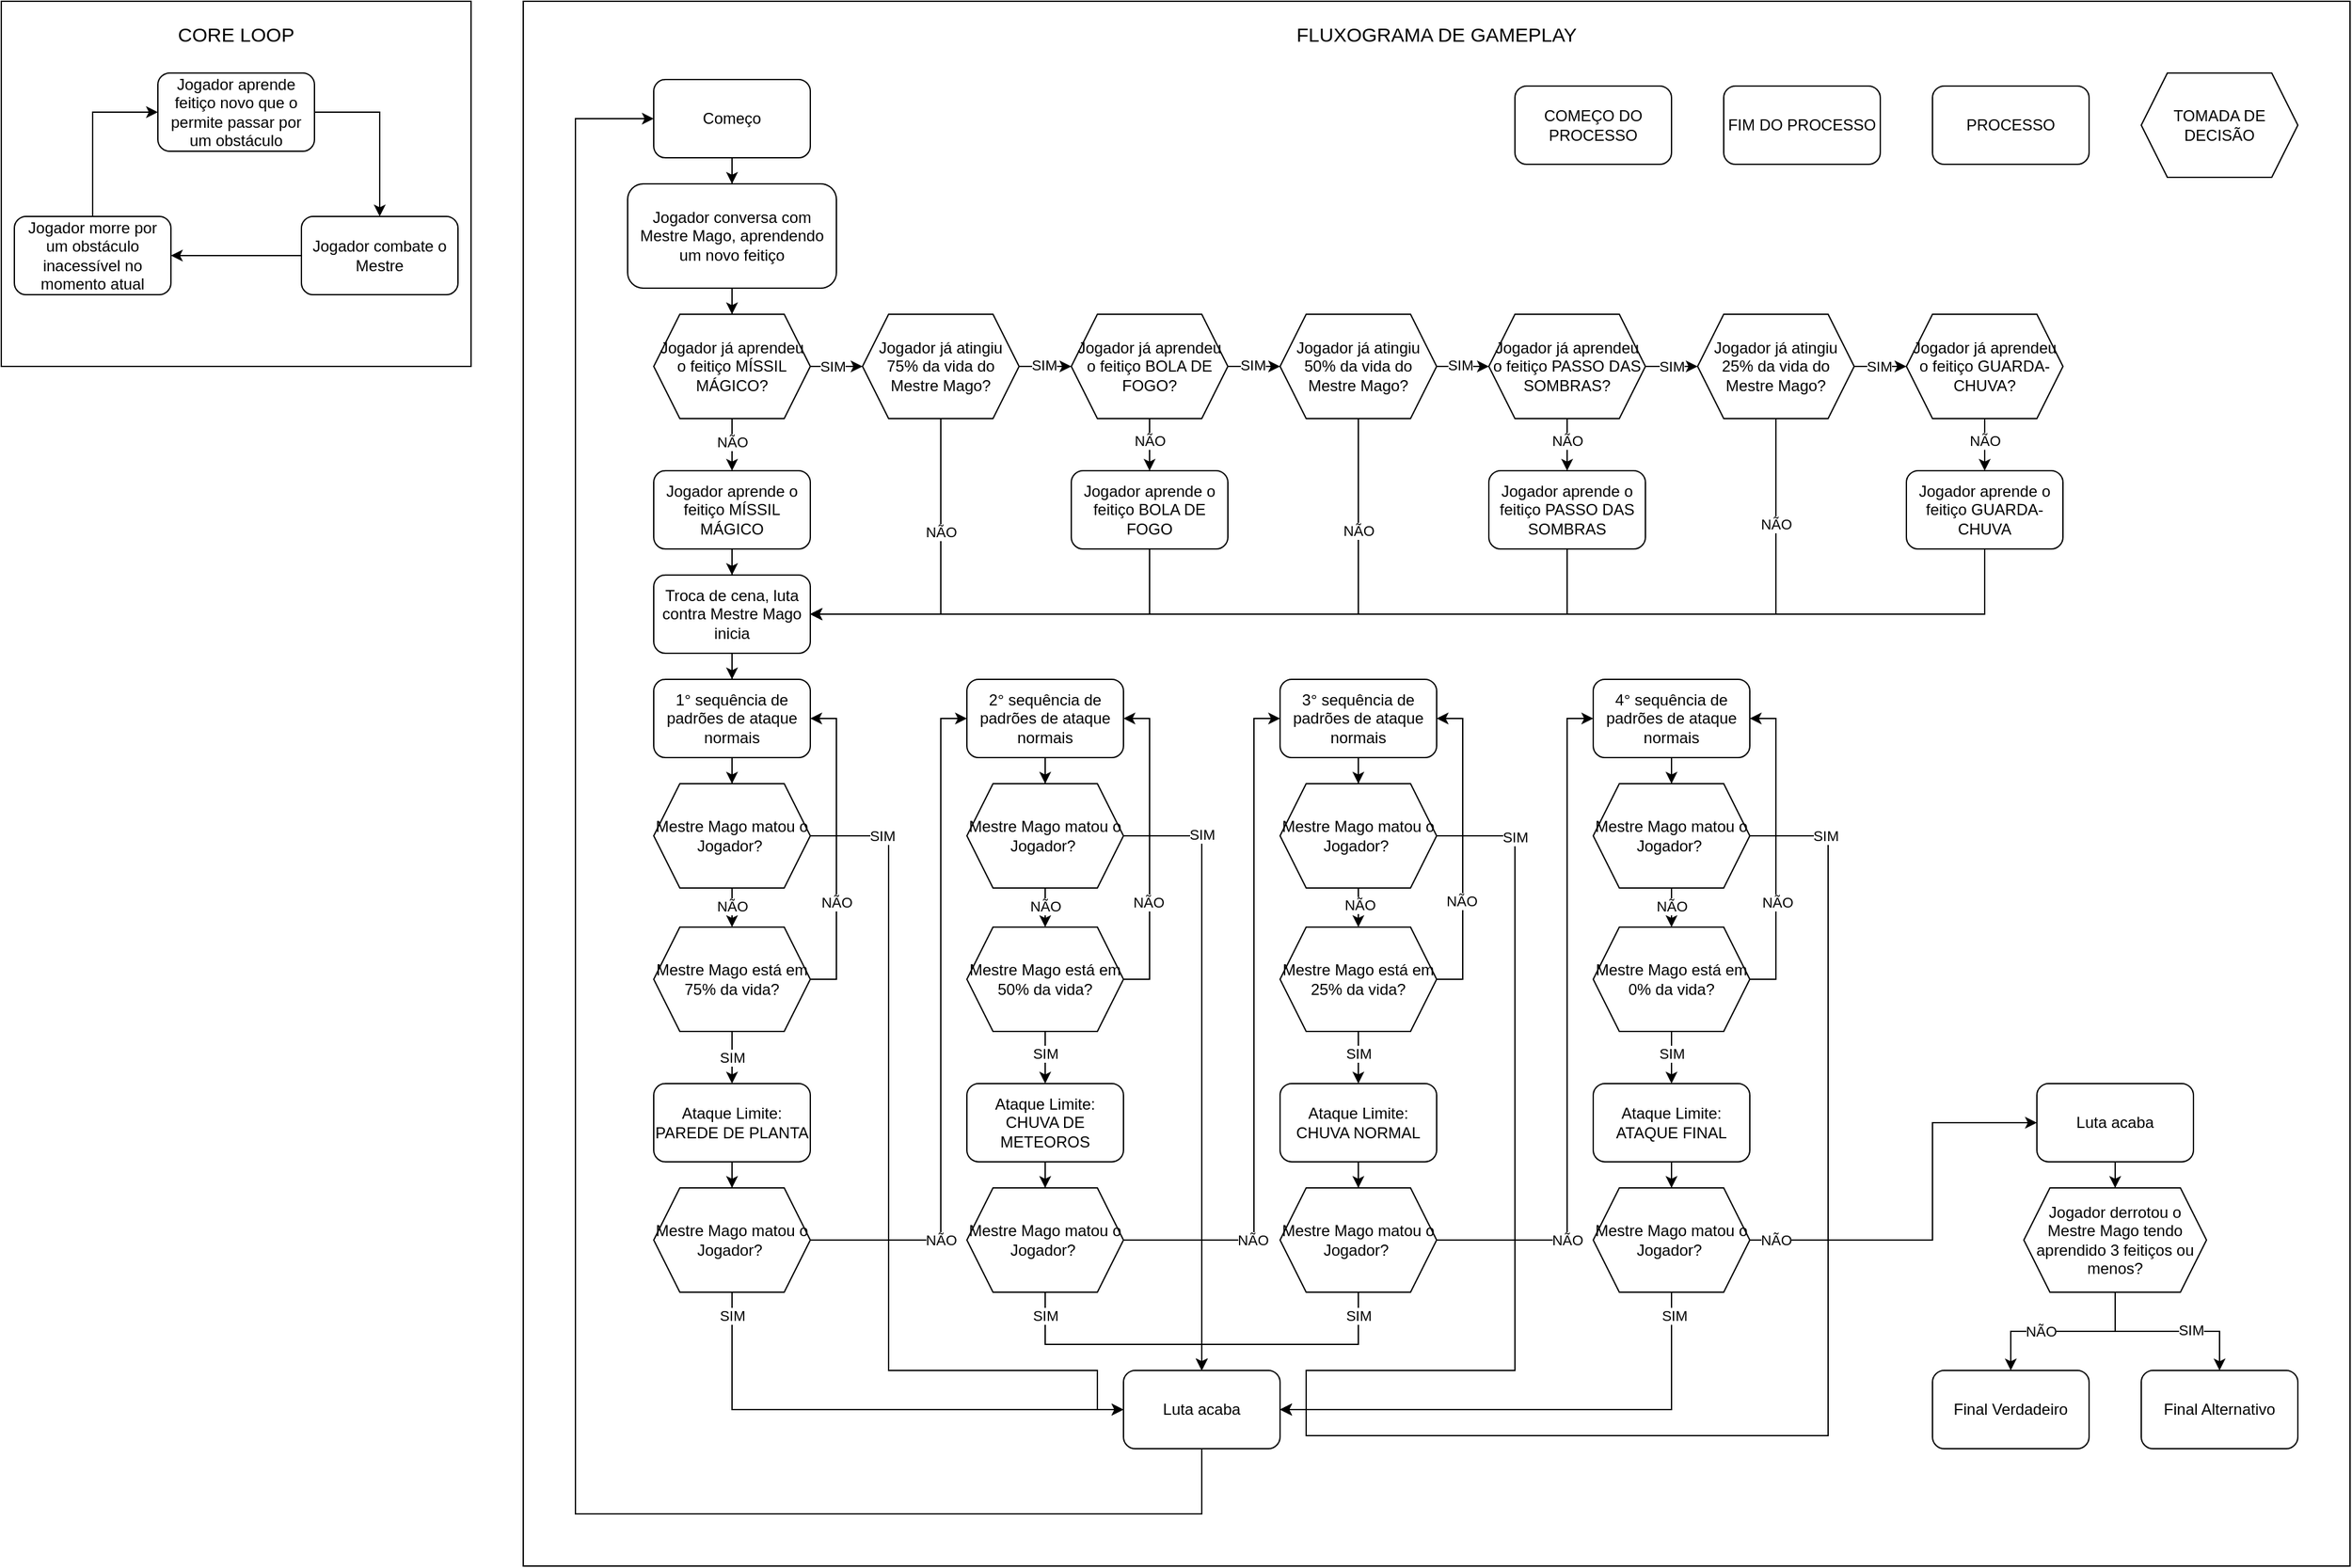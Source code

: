 <mxfile version="28.0.7">
  <diagram name="Página-1" id="3i8s2AD5zy0yII2b-ubV">
    <mxGraphModel dx="1617" dy="394" grid="1" gridSize="10" guides="1" tooltips="1" connect="1" arrows="1" fold="1" page="1" pageScale="1" pageWidth="1000" pageHeight="2000" math="0" shadow="0">
      <root>
        <mxCell id="0" />
        <mxCell id="1" parent="0" />
        <mxCell id="Qa6UDb0__CtFwgnaw2m8-168" value="" style="rounded=0;whiteSpace=wrap;html=1;" vertex="1" parent="1">
          <mxGeometry x="200" y="40" width="1400" height="1200" as="geometry" />
        </mxCell>
        <mxCell id="Qa6UDb0__CtFwgnaw2m8-167" value="FLUXOGRAMA DE GAMEPLAY" style="text;html=1;align=center;verticalAlign=middle;whiteSpace=wrap;rounded=0;fontSize=15;" vertex="1" parent="1">
          <mxGeometry x="200" y="50" width="1400" height="30" as="geometry" />
        </mxCell>
        <mxCell id="Qa6UDb0__CtFwgnaw2m8-43" value="" style="rounded=0;whiteSpace=wrap;html=1;" vertex="1" parent="1">
          <mxGeometry x="-200" y="40" width="360" height="280" as="geometry" />
        </mxCell>
        <mxCell id="vBZ28ntpl9EyvHKrwXHW-7" style="edgeStyle=orthogonalEdgeStyle;rounded=0;orthogonalLoop=1;jettySize=auto;html=1;entryX=0.5;entryY=0;entryDx=0;entryDy=0;" parent="1" source="vBZ28ntpl9EyvHKrwXHW-1" target="vBZ28ntpl9EyvHKrwXHW-2" edge="1">
          <mxGeometry relative="1" as="geometry">
            <Array as="points">
              <mxPoint x="90" y="125" />
            </Array>
          </mxGeometry>
        </mxCell>
        <mxCell id="vBZ28ntpl9EyvHKrwXHW-1" value="Jogador aprende feitiço novo que o permite passar por um obstáculo" style="rounded=1;whiteSpace=wrap;html=1;fillColor=light-dark(#FFFFFF,#0E1149);" parent="1" vertex="1">
          <mxGeometry x="-80" y="95" width="120" height="60" as="geometry" />
        </mxCell>
        <mxCell id="vBZ28ntpl9EyvHKrwXHW-4" style="edgeStyle=orthogonalEdgeStyle;rounded=0;orthogonalLoop=1;jettySize=auto;html=1;entryX=1;entryY=0.5;entryDx=0;entryDy=0;" parent="1" source="vBZ28ntpl9EyvHKrwXHW-2" target="vBZ28ntpl9EyvHKrwXHW-3" edge="1">
          <mxGeometry relative="1" as="geometry" />
        </mxCell>
        <mxCell id="vBZ28ntpl9EyvHKrwXHW-2" value="Jogador combate o Mestre" style="rounded=1;whiteSpace=wrap;html=1;fillColor=light-dark(#FFFFFF,#0E1149);" parent="1" vertex="1">
          <mxGeometry x="30" y="205" width="120" height="60" as="geometry" />
        </mxCell>
        <mxCell id="vBZ28ntpl9EyvHKrwXHW-5" style="edgeStyle=orthogonalEdgeStyle;rounded=0;orthogonalLoop=1;jettySize=auto;html=1;entryX=0;entryY=0.5;entryDx=0;entryDy=0;" parent="1" source="vBZ28ntpl9EyvHKrwXHW-3" target="vBZ28ntpl9EyvHKrwXHW-1" edge="1">
          <mxGeometry relative="1" as="geometry" />
        </mxCell>
        <mxCell id="vBZ28ntpl9EyvHKrwXHW-3" value="Jogador morre por um obstáculo inacessível no momento atual" style="rounded=1;whiteSpace=wrap;html=1;fillColor=light-dark(#FFFFFF,#0E1149);" parent="1" vertex="1">
          <mxGeometry x="-190" y="205" width="120" height="60" as="geometry" />
        </mxCell>
        <mxCell id="Qa6UDb0__CtFwgnaw2m8-10" style="edgeStyle=orthogonalEdgeStyle;rounded=0;orthogonalLoop=1;jettySize=auto;html=1;" edge="1" parent="1" source="Qa6UDb0__CtFwgnaw2m8-1" target="Qa6UDb0__CtFwgnaw2m8-3">
          <mxGeometry relative="1" as="geometry" />
        </mxCell>
        <mxCell id="Qa6UDb0__CtFwgnaw2m8-1" value="Começo" style="rounded=1;whiteSpace=wrap;html=1;fillColor=light-dark(#FFFFFF,#104E0E);" vertex="1" parent="1">
          <mxGeometry x="300" y="100" width="120" height="60" as="geometry" />
        </mxCell>
        <mxCell id="Qa6UDb0__CtFwgnaw2m8-76" style="edgeStyle=orthogonalEdgeStyle;rounded=0;orthogonalLoop=1;jettySize=auto;html=1;" edge="1" parent="1" source="Qa6UDb0__CtFwgnaw2m8-3" target="Qa6UDb0__CtFwgnaw2m8-45">
          <mxGeometry relative="1" as="geometry" />
        </mxCell>
        <mxCell id="Qa6UDb0__CtFwgnaw2m8-3" value="&lt;div&gt;Jogador conversa com Mestre Mago, aprendendo um novo feitiço&lt;/div&gt;" style="rounded=1;whiteSpace=wrap;html=1;fillColor=light-dark(#FFFFFF,#0E1149);" vertex="1" parent="1">
          <mxGeometry x="280" y="180" width="160" height="80" as="geometry" />
        </mxCell>
        <mxCell id="Qa6UDb0__CtFwgnaw2m8-12" style="edgeStyle=orthogonalEdgeStyle;rounded=0;orthogonalLoop=1;jettySize=auto;html=1;" edge="1" parent="1" source="Qa6UDb0__CtFwgnaw2m8-6" target="Qa6UDb0__CtFwgnaw2m8-7">
          <mxGeometry relative="1" as="geometry" />
        </mxCell>
        <mxCell id="Qa6UDb0__CtFwgnaw2m8-6" value="Troca de cena, luta contra Mestre Mago inicia" style="rounded=1;whiteSpace=wrap;html=1;fillColor=light-dark(#FFFFFF,#0E1149);" vertex="1" parent="1">
          <mxGeometry x="300" y="480" width="120" height="60" as="geometry" />
        </mxCell>
        <mxCell id="Qa6UDb0__CtFwgnaw2m8-301" style="edgeStyle=orthogonalEdgeStyle;rounded=0;orthogonalLoop=1;jettySize=auto;html=1;" edge="1" parent="1" source="Qa6UDb0__CtFwgnaw2m8-7" target="Qa6UDb0__CtFwgnaw2m8-300">
          <mxGeometry relative="1" as="geometry" />
        </mxCell>
        <mxCell id="Qa6UDb0__CtFwgnaw2m8-7" value="1° sequência de padrões de ataque normais" style="rounded=1;whiteSpace=wrap;html=1;fillColor=light-dark(#FFFFFF,#0E1149);" vertex="1" parent="1">
          <mxGeometry x="300" y="560" width="120" height="60" as="geometry" />
        </mxCell>
        <mxCell id="Qa6UDb0__CtFwgnaw2m8-17" style="edgeStyle=orthogonalEdgeStyle;rounded=0;orthogonalLoop=1;jettySize=auto;html=1;entryX=0;entryY=0.5;entryDx=0;entryDy=0;exitX=0.5;exitY=1;exitDx=0;exitDy=0;" edge="1" parent="1" source="Qa6UDb0__CtFwgnaw2m8-15" target="Qa6UDb0__CtFwgnaw2m8-1">
          <mxGeometry relative="1" as="geometry">
            <mxPoint x="300.0" y="90" as="targetPoint" />
            <Array as="points">
              <mxPoint x="720" y="1200" />
              <mxPoint x="240" y="1200" />
              <mxPoint x="240" y="130" />
            </Array>
          </mxGeometry>
        </mxCell>
        <mxCell id="Qa6UDb0__CtFwgnaw2m8-15" value="Luta acaba" style="rounded=1;whiteSpace=wrap;html=1;fillColor=light-dark(#FFFFFF,#9A3434);" vertex="1" parent="1">
          <mxGeometry x="660" y="1090" width="120" height="60" as="geometry" />
        </mxCell>
        <mxCell id="Qa6UDb0__CtFwgnaw2m8-180" style="edgeStyle=orthogonalEdgeStyle;rounded=0;orthogonalLoop=1;jettySize=auto;html=1;entryX=0.5;entryY=0;entryDx=0;entryDy=0;" edge="1" parent="1" source="Qa6UDb0__CtFwgnaw2m8-18" target="Qa6UDb0__CtFwgnaw2m8-37">
          <mxGeometry relative="1" as="geometry" />
        </mxCell>
        <mxCell id="Qa6UDb0__CtFwgnaw2m8-18" value="Ataque Limite: PAREDE DE PLANTA" style="rounded=1;whiteSpace=wrap;html=1;fillColor=light-dark(#FFFFFF,#0E1149);" vertex="1" parent="1">
          <mxGeometry x="300" y="870" width="120" height="60" as="geometry" />
        </mxCell>
        <mxCell id="Qa6UDb0__CtFwgnaw2m8-176" style="edgeStyle=orthogonalEdgeStyle;rounded=0;orthogonalLoop=1;jettySize=auto;html=1;" edge="1" parent="1" source="Qa6UDb0__CtFwgnaw2m8-24" target="Qa6UDb0__CtFwgnaw2m8-18">
          <mxGeometry relative="1" as="geometry" />
        </mxCell>
        <mxCell id="Qa6UDb0__CtFwgnaw2m8-177" value="SIM" style="edgeLabel;html=1;align=center;verticalAlign=middle;resizable=0;points=[];" vertex="1" connectable="0" parent="Qa6UDb0__CtFwgnaw2m8-176">
          <mxGeometry x="-0.258" y="1" relative="1" as="geometry">
            <mxPoint x="-1" y="5" as="offset" />
          </mxGeometry>
        </mxCell>
        <mxCell id="Qa6UDb0__CtFwgnaw2m8-245" style="edgeStyle=orthogonalEdgeStyle;rounded=0;orthogonalLoop=1;jettySize=auto;html=1;entryX=1;entryY=0.5;entryDx=0;entryDy=0;" edge="1" parent="1" source="Qa6UDb0__CtFwgnaw2m8-24" target="Qa6UDb0__CtFwgnaw2m8-7">
          <mxGeometry relative="1" as="geometry">
            <mxPoint x="420" y="700" as="targetPoint" />
            <Array as="points">
              <mxPoint x="440" y="790" />
              <mxPoint x="440" y="590" />
            </Array>
          </mxGeometry>
        </mxCell>
        <mxCell id="Qa6UDb0__CtFwgnaw2m8-246" value="NÃO" style="edgeLabel;html=1;align=center;verticalAlign=middle;resizable=0;points=[];" vertex="1" connectable="0" parent="Qa6UDb0__CtFwgnaw2m8-245">
          <mxGeometry x="-0.031" y="1" relative="1" as="geometry">
            <mxPoint x="1" y="37" as="offset" />
          </mxGeometry>
        </mxCell>
        <mxCell id="Qa6UDb0__CtFwgnaw2m8-24" value="Mestre Mago está em 75% da vida?" style="shape=hexagon;perimeter=hexagonPerimeter2;whiteSpace=wrap;html=1;fixedSize=1;fillColor=light-dark(#FFFFFF,#E28507);" vertex="1" parent="1">
          <mxGeometry x="300" y="750" width="120" height="80" as="geometry" />
        </mxCell>
        <mxCell id="Qa6UDb0__CtFwgnaw2m8-181" style="edgeStyle=orthogonalEdgeStyle;rounded=0;orthogonalLoop=1;jettySize=auto;html=1;entryX=0;entryY=0.5;entryDx=0;entryDy=0;" edge="1" parent="1" source="Qa6UDb0__CtFwgnaw2m8-37" target="Qa6UDb0__CtFwgnaw2m8-92">
          <mxGeometry relative="1" as="geometry">
            <Array as="points">
              <mxPoint x="520" y="990" />
              <mxPoint x="520" y="590" />
            </Array>
          </mxGeometry>
        </mxCell>
        <mxCell id="Qa6UDb0__CtFwgnaw2m8-182" value="NÃO" style="edgeLabel;html=1;align=center;verticalAlign=middle;resizable=0;points=[];" vertex="1" connectable="0" parent="Qa6UDb0__CtFwgnaw2m8-181">
          <mxGeometry x="0.042" relative="1" as="geometry">
            <mxPoint y="171" as="offset" />
          </mxGeometry>
        </mxCell>
        <mxCell id="Qa6UDb0__CtFwgnaw2m8-307" style="edgeStyle=orthogonalEdgeStyle;rounded=0;orthogonalLoop=1;jettySize=auto;html=1;entryX=0;entryY=0.5;entryDx=0;entryDy=0;" edge="1" parent="1" source="Qa6UDb0__CtFwgnaw2m8-37" target="Qa6UDb0__CtFwgnaw2m8-15">
          <mxGeometry relative="1" as="geometry">
            <mxPoint x="630" y="1100" as="targetPoint" />
            <Array as="points">
              <mxPoint x="360" y="1120" />
            </Array>
          </mxGeometry>
        </mxCell>
        <mxCell id="Qa6UDb0__CtFwgnaw2m8-314" value="SIM" style="edgeLabel;html=1;align=center;verticalAlign=middle;resizable=0;points=[];" vertex="1" connectable="0" parent="Qa6UDb0__CtFwgnaw2m8-307">
          <mxGeometry x="-0.907" relative="1" as="geometry">
            <mxPoint as="offset" />
          </mxGeometry>
        </mxCell>
        <mxCell id="Qa6UDb0__CtFwgnaw2m8-37" value="Mestre Mago matou o Jogador?&amp;nbsp;" style="shape=hexagon;perimeter=hexagonPerimeter2;whiteSpace=wrap;html=1;fixedSize=1;fillColor=light-dark(#FFFFFF,#E28507);" vertex="1" parent="1">
          <mxGeometry x="300" y="950" width="120" height="80" as="geometry" />
        </mxCell>
        <mxCell id="Qa6UDb0__CtFwgnaw2m8-44" value="CORE LOOP" style="text;html=1;align=center;verticalAlign=middle;whiteSpace=wrap;rounded=0;fontSize=15;" vertex="1" parent="1">
          <mxGeometry x="-200" y="50" width="360" height="30" as="geometry" />
        </mxCell>
        <mxCell id="Qa6UDb0__CtFwgnaw2m8-78" style="edgeStyle=orthogonalEdgeStyle;rounded=0;orthogonalLoop=1;jettySize=auto;html=1;entryX=0.5;entryY=0;entryDx=0;entryDy=0;" edge="1" parent="1" source="Qa6UDb0__CtFwgnaw2m8-45" target="Qa6UDb0__CtFwgnaw2m8-52">
          <mxGeometry relative="1" as="geometry" />
        </mxCell>
        <mxCell id="Qa6UDb0__CtFwgnaw2m8-79" value="NÃO" style="edgeLabel;html=1;align=center;verticalAlign=middle;resizable=0;points=[];" vertex="1" connectable="0" parent="Qa6UDb0__CtFwgnaw2m8-78">
          <mxGeometry x="-0.13" relative="1" as="geometry">
            <mxPoint as="offset" />
          </mxGeometry>
        </mxCell>
        <mxCell id="Qa6UDb0__CtFwgnaw2m8-81" style="edgeStyle=orthogonalEdgeStyle;rounded=0;orthogonalLoop=1;jettySize=auto;html=1;entryX=0;entryY=0.5;entryDx=0;entryDy=0;" edge="1" parent="1" source="Qa6UDb0__CtFwgnaw2m8-45" target="Qa6UDb0__CtFwgnaw2m8-250">
          <mxGeometry relative="1" as="geometry">
            <mxPoint x="440" y="410" as="targetPoint" />
            <Array as="points">
              <mxPoint x="450" y="320" />
              <mxPoint x="450" y="320" />
            </Array>
          </mxGeometry>
        </mxCell>
        <mxCell id="Qa6UDb0__CtFwgnaw2m8-253" value="SIM" style="edgeLabel;html=1;align=center;verticalAlign=middle;resizable=0;points=[];" vertex="1" connectable="0" parent="Qa6UDb0__CtFwgnaw2m8-81">
          <mxGeometry x="-0.15" relative="1" as="geometry">
            <mxPoint as="offset" />
          </mxGeometry>
        </mxCell>
        <mxCell id="Qa6UDb0__CtFwgnaw2m8-45" value="Jogador já aprendeu o feitiço MÍSSIL MÁGICO?" style="shape=hexagon;perimeter=hexagonPerimeter2;whiteSpace=wrap;html=1;fixedSize=1;fillColor=light-dark(#FFFFFF,#E28507);" vertex="1" parent="1">
          <mxGeometry x="300" y="280" width="120" height="80" as="geometry" />
        </mxCell>
        <mxCell id="Qa6UDb0__CtFwgnaw2m8-77" style="edgeStyle=orthogonalEdgeStyle;rounded=0;orthogonalLoop=1;jettySize=auto;html=1;entryX=0.5;entryY=0;entryDx=0;entryDy=0;" edge="1" parent="1" source="Qa6UDb0__CtFwgnaw2m8-52" target="Qa6UDb0__CtFwgnaw2m8-6">
          <mxGeometry relative="1" as="geometry" />
        </mxCell>
        <mxCell id="Qa6UDb0__CtFwgnaw2m8-52" value="Jogador aprende o feitiço MÍSSIL MÁGICO" style="rounded=1;whiteSpace=wrap;html=1;fillColor=light-dark(#FFFFFF,#0E1149);" vertex="1" parent="1">
          <mxGeometry x="300" y="400" width="120" height="60" as="geometry" />
        </mxCell>
        <mxCell id="Qa6UDb0__CtFwgnaw2m8-86" style="edgeStyle=orthogonalEdgeStyle;rounded=0;orthogonalLoop=1;jettySize=auto;html=1;entryX=0.5;entryY=0;entryDx=0;entryDy=0;" edge="1" parent="1" source="Qa6UDb0__CtFwgnaw2m8-83" target="Qa6UDb0__CtFwgnaw2m8-85">
          <mxGeometry relative="1" as="geometry" />
        </mxCell>
        <mxCell id="Qa6UDb0__CtFwgnaw2m8-87" value="NÃO" style="edgeLabel;html=1;align=center;verticalAlign=middle;resizable=0;points=[];" vertex="1" connectable="0" parent="Qa6UDb0__CtFwgnaw2m8-86">
          <mxGeometry x="-0.17" relative="1" as="geometry">
            <mxPoint as="offset" />
          </mxGeometry>
        </mxCell>
        <mxCell id="Qa6UDb0__CtFwgnaw2m8-262" style="edgeStyle=orthogonalEdgeStyle;rounded=0;orthogonalLoop=1;jettySize=auto;html=1;entryX=0;entryY=0.5;entryDx=0;entryDy=0;" edge="1" parent="1" source="Qa6UDb0__CtFwgnaw2m8-83" target="Qa6UDb0__CtFwgnaw2m8-261">
          <mxGeometry relative="1" as="geometry" />
        </mxCell>
        <mxCell id="Qa6UDb0__CtFwgnaw2m8-263" value="SIM" style="edgeLabel;html=1;align=center;verticalAlign=middle;resizable=0;points=[];" vertex="1" connectable="0" parent="Qa6UDb0__CtFwgnaw2m8-262">
          <mxGeometry x="-0.05" y="1" relative="1" as="geometry">
            <mxPoint as="offset" />
          </mxGeometry>
        </mxCell>
        <mxCell id="Qa6UDb0__CtFwgnaw2m8-83" value="Jogador já aprendeu o feitiço BOLA DE FOGO?" style="shape=hexagon;perimeter=hexagonPerimeter2;whiteSpace=wrap;html=1;fixedSize=1;fillColor=light-dark(#FFFFFF,#E28507);" vertex="1" parent="1">
          <mxGeometry x="620" y="280" width="120" height="80" as="geometry" />
        </mxCell>
        <mxCell id="Qa6UDb0__CtFwgnaw2m8-101" style="edgeStyle=orthogonalEdgeStyle;rounded=0;orthogonalLoop=1;jettySize=auto;html=1;exitX=0.5;exitY=1;exitDx=0;exitDy=0;" edge="1" parent="1" source="Qa6UDb0__CtFwgnaw2m8-85">
          <mxGeometry relative="1" as="geometry">
            <mxPoint x="420" y="510" as="targetPoint" />
            <Array as="points">
              <mxPoint x="680" y="510" />
            </Array>
          </mxGeometry>
        </mxCell>
        <mxCell id="Qa6UDb0__CtFwgnaw2m8-85" value="Jogador aprende o feitiço&amp;nbsp;BOLA DE FOGO" style="rounded=1;whiteSpace=wrap;html=1;fillColor=light-dark(#FFFFFF,#0E1149);" vertex="1" parent="1">
          <mxGeometry x="620" y="400" width="120" height="60" as="geometry" />
        </mxCell>
        <mxCell id="Qa6UDb0__CtFwgnaw2m8-322" style="edgeStyle=orthogonalEdgeStyle;rounded=0;orthogonalLoop=1;jettySize=auto;html=1;entryX=0.5;entryY=0;entryDx=0;entryDy=0;" edge="1" parent="1" source="Qa6UDb0__CtFwgnaw2m8-92" target="Qa6UDb0__CtFwgnaw2m8-317">
          <mxGeometry relative="1" as="geometry" />
        </mxCell>
        <mxCell id="Qa6UDb0__CtFwgnaw2m8-92" value="2° sequência de padrões de ataque normais" style="rounded=1;whiteSpace=wrap;html=1;fillColor=light-dark(#FFFFFF,#0E1149);" vertex="1" parent="1">
          <mxGeometry x="540" y="560" width="120" height="60" as="geometry" />
        </mxCell>
        <mxCell id="Qa6UDb0__CtFwgnaw2m8-196" style="edgeStyle=orthogonalEdgeStyle;rounded=0;orthogonalLoop=1;jettySize=auto;html=1;entryX=0.5;entryY=0;entryDx=0;entryDy=0;" edge="1" parent="1" source="Qa6UDb0__CtFwgnaw2m8-94" target="Qa6UDb0__CtFwgnaw2m8-195">
          <mxGeometry relative="1" as="geometry" />
        </mxCell>
        <mxCell id="Qa6UDb0__CtFwgnaw2m8-94" value="Ataque Limite: CHUVA DE METEOROS" style="rounded=1;whiteSpace=wrap;html=1;fillColor=light-dark(#FFFFFF,#0E1149);" vertex="1" parent="1">
          <mxGeometry x="540" y="870" width="120" height="60" as="geometry" />
        </mxCell>
        <mxCell id="Qa6UDb0__CtFwgnaw2m8-95" style="edgeStyle=orthogonalEdgeStyle;rounded=0;orthogonalLoop=1;jettySize=auto;html=1;" edge="1" source="Qa6UDb0__CtFwgnaw2m8-99" target="Qa6UDb0__CtFwgnaw2m8-94" parent="1">
          <mxGeometry relative="1" as="geometry" />
        </mxCell>
        <mxCell id="Qa6UDb0__CtFwgnaw2m8-96" value="&lt;div&gt;SIM&lt;/div&gt;" style="edgeLabel;html=1;align=center;verticalAlign=middle;resizable=0;points=[];" vertex="1" connectable="0" parent="Qa6UDb0__CtFwgnaw2m8-95">
          <mxGeometry x="-0.15" relative="1" as="geometry">
            <mxPoint as="offset" />
          </mxGeometry>
        </mxCell>
        <mxCell id="Qa6UDb0__CtFwgnaw2m8-99" value="Mestre Mago está em 50% da vida?" style="shape=hexagon;perimeter=hexagonPerimeter2;whiteSpace=wrap;html=1;fixedSize=1;fillColor=light-dark(#FFFFFF,#E28507);" vertex="1" parent="1">
          <mxGeometry x="540" y="750" width="120" height="80" as="geometry" />
        </mxCell>
        <mxCell id="Qa6UDb0__CtFwgnaw2m8-107" style="edgeStyle=orthogonalEdgeStyle;rounded=0;orthogonalLoop=1;jettySize=auto;html=1;entryX=0.5;entryY=0;entryDx=0;entryDy=0;" edge="1" source="Qa6UDb0__CtFwgnaw2m8-109" target="Qa6UDb0__CtFwgnaw2m8-111" parent="1">
          <mxGeometry relative="1" as="geometry" />
        </mxCell>
        <mxCell id="Qa6UDb0__CtFwgnaw2m8-108" value="NÃO" style="edgeLabel;html=1;align=center;verticalAlign=middle;resizable=0;points=[];" vertex="1" connectable="0" parent="Qa6UDb0__CtFwgnaw2m8-107">
          <mxGeometry x="-0.17" relative="1" as="geometry">
            <mxPoint as="offset" />
          </mxGeometry>
        </mxCell>
        <mxCell id="Qa6UDb0__CtFwgnaw2m8-143" style="edgeStyle=orthogonalEdgeStyle;rounded=0;orthogonalLoop=1;jettySize=auto;html=1;entryX=0;entryY=0.5;entryDx=0;entryDy=0;" edge="1" parent="1" source="Qa6UDb0__CtFwgnaw2m8-109" target="Qa6UDb0__CtFwgnaw2m8-266">
          <mxGeometry relative="1" as="geometry">
            <mxPoint x="1160" y="220" as="targetPoint" />
            <Array as="points">
              <mxPoint x="1060" y="320" />
            </Array>
          </mxGeometry>
        </mxCell>
        <mxCell id="Qa6UDb0__CtFwgnaw2m8-144" value="SIM" style="edgeLabel;html=1;align=center;verticalAlign=middle;resizable=0;points=[];" vertex="1" connectable="0" parent="Qa6UDb0__CtFwgnaw2m8-143">
          <mxGeometry x="-0.009" y="1" relative="1" as="geometry">
            <mxPoint y="1" as="offset" />
          </mxGeometry>
        </mxCell>
        <mxCell id="Qa6UDb0__CtFwgnaw2m8-109" value="Jogador já aprendeu o feitiço PASSO DAS SOMBRAS?" style="shape=hexagon;perimeter=hexagonPerimeter2;whiteSpace=wrap;html=1;fixedSize=1;fillColor=light-dark(#FFFFFF,#E28507);" vertex="1" parent="1">
          <mxGeometry x="940" y="280" width="120" height="80" as="geometry" />
        </mxCell>
        <mxCell id="Qa6UDb0__CtFwgnaw2m8-110" style="edgeStyle=orthogonalEdgeStyle;rounded=0;orthogonalLoop=1;jettySize=auto;html=1;entryX=1;entryY=0.5;entryDx=0;entryDy=0;" edge="1" source="Qa6UDb0__CtFwgnaw2m8-111" target="Qa6UDb0__CtFwgnaw2m8-6" parent="1">
          <mxGeometry relative="1" as="geometry">
            <mxPoint x="730" y="510" as="targetPoint" />
            <Array as="points">
              <mxPoint x="1000" y="510" />
            </Array>
          </mxGeometry>
        </mxCell>
        <mxCell id="Qa6UDb0__CtFwgnaw2m8-111" value="Jogador aprende o feitiço&amp;nbsp;PASSO DAS SOMBRAS" style="rounded=1;whiteSpace=wrap;html=1;fillColor=light-dark(#FFFFFF,#0E1149);" vertex="1" parent="1">
          <mxGeometry x="940" y="400" width="120" height="60" as="geometry" />
        </mxCell>
        <mxCell id="Qa6UDb0__CtFwgnaw2m8-328" style="edgeStyle=orthogonalEdgeStyle;rounded=0;orthogonalLoop=1;jettySize=auto;html=1;entryX=0.5;entryY=0;entryDx=0;entryDy=0;" edge="1" parent="1" source="Qa6UDb0__CtFwgnaw2m8-115" target="Qa6UDb0__CtFwgnaw2m8-327">
          <mxGeometry relative="1" as="geometry" />
        </mxCell>
        <mxCell id="Qa6UDb0__CtFwgnaw2m8-115" value="3° sequência de padrões de ataque normais" style="rounded=1;whiteSpace=wrap;html=1;fillColor=light-dark(#FFFFFF,#0E1149);" vertex="1" parent="1">
          <mxGeometry x="780" y="560" width="120" height="60" as="geometry" />
        </mxCell>
        <mxCell id="Qa6UDb0__CtFwgnaw2m8-128" style="edgeStyle=orthogonalEdgeStyle;rounded=0;orthogonalLoop=1;jettySize=auto;html=1;entryX=0.5;entryY=0;entryDx=0;entryDy=0;" edge="1" source="Qa6UDb0__CtFwgnaw2m8-130" target="Qa6UDb0__CtFwgnaw2m8-132" parent="1">
          <mxGeometry relative="1" as="geometry" />
        </mxCell>
        <mxCell id="Qa6UDb0__CtFwgnaw2m8-129" value="NÃO" style="edgeLabel;html=1;align=center;verticalAlign=middle;resizable=0;points=[];" vertex="1" connectable="0" parent="Qa6UDb0__CtFwgnaw2m8-128">
          <mxGeometry x="-0.17" relative="1" as="geometry">
            <mxPoint as="offset" />
          </mxGeometry>
        </mxCell>
        <mxCell id="Qa6UDb0__CtFwgnaw2m8-130" value="Jogador já aprendeu o feitiço GUARDA-CHUVA?" style="shape=hexagon;perimeter=hexagonPerimeter2;whiteSpace=wrap;html=1;fixedSize=1;fillColor=light-dark(#FFFFFF,#E28507);" vertex="1" parent="1">
          <mxGeometry x="1260" y="280" width="120" height="80" as="geometry" />
        </mxCell>
        <mxCell id="Qa6UDb0__CtFwgnaw2m8-131" style="edgeStyle=orthogonalEdgeStyle;rounded=0;orthogonalLoop=1;jettySize=auto;html=1;entryX=1;entryY=0.5;entryDx=0;entryDy=0;" edge="1" source="Qa6UDb0__CtFwgnaw2m8-132" target="Qa6UDb0__CtFwgnaw2m8-6" parent="1">
          <mxGeometry relative="1" as="geometry">
            <mxPoint x="740" y="510" as="targetPoint" />
            <Array as="points">
              <mxPoint x="1320" y="510" />
            </Array>
          </mxGeometry>
        </mxCell>
        <mxCell id="Qa6UDb0__CtFwgnaw2m8-132" value="Jogador aprende o feitiço GUARDA-CHUVA" style="rounded=1;whiteSpace=wrap;html=1;fillColor=light-dark(#FFFFFF,#0E1149);" vertex="1" parent="1">
          <mxGeometry x="1260" y="400" width="120" height="60" as="geometry" />
        </mxCell>
        <mxCell id="Qa6UDb0__CtFwgnaw2m8-334" style="edgeStyle=orthogonalEdgeStyle;rounded=0;orthogonalLoop=1;jettySize=auto;html=1;entryX=0.5;entryY=0;entryDx=0;entryDy=0;" edge="1" parent="1" source="Qa6UDb0__CtFwgnaw2m8-136" target="Qa6UDb0__CtFwgnaw2m8-333">
          <mxGeometry relative="1" as="geometry" />
        </mxCell>
        <mxCell id="Qa6UDb0__CtFwgnaw2m8-136" value="4° sequência de padrões de ataque normais" style="rounded=1;whiteSpace=wrap;html=1;fillColor=light-dark(#FFFFFF,#0E1149);" vertex="1" parent="1">
          <mxGeometry x="1020" y="560" width="120" height="60" as="geometry" />
        </mxCell>
        <mxCell id="Qa6UDb0__CtFwgnaw2m8-197" style="edgeStyle=orthogonalEdgeStyle;rounded=0;orthogonalLoop=1;jettySize=auto;html=1;entryX=0;entryY=0.5;entryDx=0;entryDy=0;" edge="1" parent="1" source="Qa6UDb0__CtFwgnaw2m8-195" target="Qa6UDb0__CtFwgnaw2m8-115">
          <mxGeometry relative="1" as="geometry">
            <Array as="points">
              <mxPoint x="760" y="990" />
              <mxPoint x="760" y="590" />
            </Array>
          </mxGeometry>
        </mxCell>
        <mxCell id="Qa6UDb0__CtFwgnaw2m8-198" value="NÃO" style="edgeLabel;html=1;align=center;verticalAlign=middle;resizable=0;points=[];" vertex="1" connectable="0" parent="Qa6UDb0__CtFwgnaw2m8-197">
          <mxGeometry x="0.033" y="1" relative="1" as="geometry">
            <mxPoint y="168" as="offset" />
          </mxGeometry>
        </mxCell>
        <mxCell id="Qa6UDb0__CtFwgnaw2m8-226" style="edgeStyle=orthogonalEdgeStyle;rounded=0;orthogonalLoop=1;jettySize=auto;html=1;exitX=0.5;exitY=1;exitDx=0;exitDy=0;entryX=0.5;entryY=0;entryDx=0;entryDy=0;" edge="1" parent="1" source="Qa6UDb0__CtFwgnaw2m8-195" target="Qa6UDb0__CtFwgnaw2m8-15">
          <mxGeometry relative="1" as="geometry">
            <mxPoint x="720" y="960" as="targetPoint" />
            <Array as="points">
              <mxPoint x="600" y="1070" />
              <mxPoint x="720" y="1070" />
            </Array>
          </mxGeometry>
        </mxCell>
        <mxCell id="Qa6UDb0__CtFwgnaw2m8-342" value="SIM" style="edgeLabel;html=1;align=center;verticalAlign=middle;resizable=0;points=[];" vertex="1" connectable="0" parent="Qa6UDb0__CtFwgnaw2m8-226">
          <mxGeometry x="-0.807" relative="1" as="geometry">
            <mxPoint as="offset" />
          </mxGeometry>
        </mxCell>
        <mxCell id="Qa6UDb0__CtFwgnaw2m8-195" value="Mestre Mago matou o Jogador?&amp;nbsp;" style="shape=hexagon;perimeter=hexagonPerimeter2;whiteSpace=wrap;html=1;fixedSize=1;fillColor=light-dark(#FFFFFF,#E28507);" vertex="1" parent="1">
          <mxGeometry x="540" y="950" width="120" height="80" as="geometry" />
        </mxCell>
        <mxCell id="Qa6UDb0__CtFwgnaw2m8-200" value="Mestre Mago está em 25% da vida?" style="shape=hexagon;perimeter=hexagonPerimeter2;whiteSpace=wrap;html=1;fixedSize=1;fillColor=light-dark(#FFFFFF,#E28507);" vertex="1" parent="1">
          <mxGeometry x="780" y="750" width="120" height="80" as="geometry" />
        </mxCell>
        <mxCell id="Qa6UDb0__CtFwgnaw2m8-201" style="edgeStyle=orthogonalEdgeStyle;rounded=0;orthogonalLoop=1;jettySize=auto;html=1;" edge="1" source="Qa6UDb0__CtFwgnaw2m8-200" target="Qa6UDb0__CtFwgnaw2m8-203" parent="1">
          <mxGeometry relative="1" as="geometry" />
        </mxCell>
        <mxCell id="Qa6UDb0__CtFwgnaw2m8-202" value="&lt;div&gt;SIM&lt;/div&gt;" style="edgeLabel;html=1;align=center;verticalAlign=middle;resizable=0;points=[];" vertex="1" connectable="0" parent="Qa6UDb0__CtFwgnaw2m8-201">
          <mxGeometry x="-0.15" relative="1" as="geometry">
            <mxPoint as="offset" />
          </mxGeometry>
        </mxCell>
        <mxCell id="Qa6UDb0__CtFwgnaw2m8-203" value="Ataque Limite: CHUVA NORMAL" style="rounded=1;whiteSpace=wrap;html=1;fillColor=light-dark(#FFFFFF,#0E1149);" vertex="1" parent="1">
          <mxGeometry x="780" y="870" width="120" height="60" as="geometry" />
        </mxCell>
        <mxCell id="Qa6UDb0__CtFwgnaw2m8-204" style="edgeStyle=orthogonalEdgeStyle;rounded=0;orthogonalLoop=1;jettySize=auto;html=1;entryX=0.5;entryY=0;entryDx=0;entryDy=0;" edge="1" source="Qa6UDb0__CtFwgnaw2m8-203" target="Qa6UDb0__CtFwgnaw2m8-205" parent="1">
          <mxGeometry relative="1" as="geometry" />
        </mxCell>
        <mxCell id="Qa6UDb0__CtFwgnaw2m8-227" style="edgeStyle=orthogonalEdgeStyle;rounded=0;orthogonalLoop=1;jettySize=auto;html=1;exitX=0.5;exitY=1;exitDx=0;exitDy=0;entryX=0.5;entryY=0;entryDx=0;entryDy=0;" edge="1" parent="1" source="Qa6UDb0__CtFwgnaw2m8-205" target="Qa6UDb0__CtFwgnaw2m8-15">
          <mxGeometry relative="1" as="geometry">
            <mxPoint x="730" y="1080" as="targetPoint" />
            <Array as="points">
              <mxPoint x="840" y="1070" />
              <mxPoint x="720" y="1070" />
            </Array>
          </mxGeometry>
        </mxCell>
        <mxCell id="Qa6UDb0__CtFwgnaw2m8-340" value="SIM" style="edgeLabel;html=1;align=center;verticalAlign=middle;resizable=0;points=[];" vertex="1" connectable="0" parent="Qa6UDb0__CtFwgnaw2m8-227">
          <mxGeometry x="-0.807" relative="1" as="geometry">
            <mxPoint as="offset" />
          </mxGeometry>
        </mxCell>
        <mxCell id="Qa6UDb0__CtFwgnaw2m8-205" value="Mestre Mago matou o Jogador?&amp;nbsp;" style="shape=hexagon;perimeter=hexagonPerimeter2;whiteSpace=wrap;html=1;fixedSize=1;fillColor=light-dark(#FFFFFF,#E28507);" vertex="1" parent="1">
          <mxGeometry x="780" y="950" width="120" height="80" as="geometry" />
        </mxCell>
        <mxCell id="Qa6UDb0__CtFwgnaw2m8-206" style="edgeStyle=orthogonalEdgeStyle;rounded=0;orthogonalLoop=1;jettySize=auto;html=1;entryX=0;entryY=0.5;entryDx=0;entryDy=0;" edge="1" source="Qa6UDb0__CtFwgnaw2m8-205" parent="1">
          <mxGeometry relative="1" as="geometry">
            <mxPoint x="1020" y="590" as="targetPoint" />
            <Array as="points">
              <mxPoint x="1000" y="990" />
              <mxPoint x="1000" y="590" />
            </Array>
          </mxGeometry>
        </mxCell>
        <mxCell id="Qa6UDb0__CtFwgnaw2m8-207" value="NÃO" style="edgeLabel;html=1;align=center;verticalAlign=middle;resizable=0;points=[];" vertex="1" connectable="0" parent="Qa6UDb0__CtFwgnaw2m8-206">
          <mxGeometry x="0.033" y="1" relative="1" as="geometry">
            <mxPoint x="1" y="168" as="offset" />
          </mxGeometry>
        </mxCell>
        <mxCell id="Qa6UDb0__CtFwgnaw2m8-210" value="Mestre Mago está em 0% da vida?" style="shape=hexagon;perimeter=hexagonPerimeter2;whiteSpace=wrap;html=1;fixedSize=1;fillColor=light-dark(#FFFFFF,#E28507);" vertex="1" parent="1">
          <mxGeometry x="1020" y="750" width="120" height="80" as="geometry" />
        </mxCell>
        <mxCell id="Qa6UDb0__CtFwgnaw2m8-211" style="edgeStyle=orthogonalEdgeStyle;rounded=0;orthogonalLoop=1;jettySize=auto;html=1;" edge="1" source="Qa6UDb0__CtFwgnaw2m8-210" target="Qa6UDb0__CtFwgnaw2m8-213" parent="1">
          <mxGeometry relative="1" as="geometry" />
        </mxCell>
        <mxCell id="Qa6UDb0__CtFwgnaw2m8-212" value="&lt;div&gt;SIM&lt;/div&gt;" style="edgeLabel;html=1;align=center;verticalAlign=middle;resizable=0;points=[];" vertex="1" connectable="0" parent="Qa6UDb0__CtFwgnaw2m8-211">
          <mxGeometry x="-0.15" relative="1" as="geometry">
            <mxPoint as="offset" />
          </mxGeometry>
        </mxCell>
        <mxCell id="Qa6UDb0__CtFwgnaw2m8-213" value="Ataque Limite: ATAQUE FINAL" style="rounded=1;whiteSpace=wrap;html=1;fillColor=light-dark(#FFFFFF,#0E1149);" vertex="1" parent="1">
          <mxGeometry x="1020" y="870" width="120" height="60" as="geometry" />
        </mxCell>
        <mxCell id="Qa6UDb0__CtFwgnaw2m8-223" style="edgeStyle=orthogonalEdgeStyle;rounded=0;orthogonalLoop=1;jettySize=auto;html=1;entryX=1;entryY=0.5;entryDx=0;entryDy=0;" edge="1" parent="1" source="Qa6UDb0__CtFwgnaw2m8-214" target="Qa6UDb0__CtFwgnaw2m8-15">
          <mxGeometry relative="1" as="geometry">
            <mxPoint x="720" y="960" as="targetPoint" />
            <Array as="points">
              <mxPoint x="1080" y="1120" />
            </Array>
          </mxGeometry>
        </mxCell>
        <mxCell id="Qa6UDb0__CtFwgnaw2m8-338" value="SIM" style="edgeLabel;html=1;align=center;verticalAlign=middle;resizable=0;points=[];" vertex="1" connectable="0" parent="Qa6UDb0__CtFwgnaw2m8-223">
          <mxGeometry x="-0.909" y="2" relative="1" as="geometry">
            <mxPoint as="offset" />
          </mxGeometry>
        </mxCell>
        <mxCell id="Qa6UDb0__CtFwgnaw2m8-239" style="edgeStyle=orthogonalEdgeStyle;rounded=0;orthogonalLoop=1;jettySize=auto;html=1;entryX=0;entryY=0.5;entryDx=0;entryDy=0;" edge="1" parent="1" source="Qa6UDb0__CtFwgnaw2m8-214" target="Qa6UDb0__CtFwgnaw2m8-282">
          <mxGeometry relative="1" as="geometry">
            <mxPoint x="1180.0" y="880.0" as="targetPoint" />
            <Array as="points">
              <mxPoint x="1280" y="990" />
              <mxPoint x="1280" y="900" />
            </Array>
          </mxGeometry>
        </mxCell>
        <mxCell id="Qa6UDb0__CtFwgnaw2m8-349" value="NÃO" style="edgeLabel;html=1;align=center;verticalAlign=middle;resizable=0;points=[];" vertex="1" connectable="0" parent="Qa6UDb0__CtFwgnaw2m8-239">
          <mxGeometry x="-0.872" relative="1" as="geometry">
            <mxPoint as="offset" />
          </mxGeometry>
        </mxCell>
        <mxCell id="Qa6UDb0__CtFwgnaw2m8-214" value="Mestre Mago matou o Jogador?&amp;nbsp;" style="shape=hexagon;perimeter=hexagonPerimeter2;whiteSpace=wrap;html=1;fixedSize=1;fillColor=light-dark(#FFFFFF,#E28507);" vertex="1" parent="1">
          <mxGeometry x="1020" y="950" width="120" height="80" as="geometry" />
        </mxCell>
        <mxCell id="Qa6UDb0__CtFwgnaw2m8-215" style="edgeStyle=orthogonalEdgeStyle;rounded=0;orthogonalLoop=1;jettySize=auto;html=1;entryX=0.5;entryY=0;entryDx=0;entryDy=0;" edge="1" source="Qa6UDb0__CtFwgnaw2m8-213" target="Qa6UDb0__CtFwgnaw2m8-214" parent="1">
          <mxGeometry relative="1" as="geometry" />
        </mxCell>
        <mxCell id="Qa6UDb0__CtFwgnaw2m8-247" value="Final Alternativo" style="rounded=1;whiteSpace=wrap;html=1;fillColor=light-dark(#FFFFFF,#9A3434);" vertex="1" parent="1">
          <mxGeometry x="1440" y="1090" width="120" height="60" as="geometry" />
        </mxCell>
        <mxCell id="Qa6UDb0__CtFwgnaw2m8-255" style="edgeStyle=orthogonalEdgeStyle;rounded=0;orthogonalLoop=1;jettySize=auto;html=1;entryX=1;entryY=0.5;entryDx=0;entryDy=0;" edge="1" parent="1" source="Qa6UDb0__CtFwgnaw2m8-250" target="Qa6UDb0__CtFwgnaw2m8-6">
          <mxGeometry relative="1" as="geometry">
            <Array as="points">
              <mxPoint x="520" y="510" />
            </Array>
          </mxGeometry>
        </mxCell>
        <mxCell id="Qa6UDb0__CtFwgnaw2m8-256" value="NÃO" style="edgeLabel;html=1;align=center;verticalAlign=middle;resizable=0;points=[];" vertex="1" connectable="0" parent="Qa6UDb0__CtFwgnaw2m8-255">
          <mxGeometry x="-0.128" relative="1" as="geometry">
            <mxPoint y="-22" as="offset" />
          </mxGeometry>
        </mxCell>
        <mxCell id="Qa6UDb0__CtFwgnaw2m8-257" style="edgeStyle=orthogonalEdgeStyle;rounded=0;orthogonalLoop=1;jettySize=auto;html=1;entryX=0;entryY=0.5;entryDx=0;entryDy=0;" edge="1" parent="1" source="Qa6UDb0__CtFwgnaw2m8-250" target="Qa6UDb0__CtFwgnaw2m8-83">
          <mxGeometry relative="1" as="geometry" />
        </mxCell>
        <mxCell id="Qa6UDb0__CtFwgnaw2m8-258" value="SIM" style="edgeLabel;html=1;align=center;verticalAlign=middle;resizable=0;points=[];" vertex="1" connectable="0" parent="Qa6UDb0__CtFwgnaw2m8-257">
          <mxGeometry x="-0.084" y="1" relative="1" as="geometry">
            <mxPoint as="offset" />
          </mxGeometry>
        </mxCell>
        <mxCell id="Qa6UDb0__CtFwgnaw2m8-250" value="Jogador já atingiu 75% da vida do Mestre Mago?" style="shape=hexagon;perimeter=hexagonPerimeter2;whiteSpace=wrap;html=1;fixedSize=1;fillColor=light-dark(#FFFFFF,#E28507);" vertex="1" parent="1">
          <mxGeometry x="460" y="280" width="120" height="80" as="geometry" />
        </mxCell>
        <mxCell id="Qa6UDb0__CtFwgnaw2m8-264" style="edgeStyle=orthogonalEdgeStyle;rounded=0;orthogonalLoop=1;jettySize=auto;html=1;entryX=0;entryY=0.5;entryDx=0;entryDy=0;" edge="1" parent="1" source="Qa6UDb0__CtFwgnaw2m8-261" target="Qa6UDb0__CtFwgnaw2m8-109">
          <mxGeometry relative="1" as="geometry" />
        </mxCell>
        <mxCell id="Qa6UDb0__CtFwgnaw2m8-265" value="SIM" style="edgeLabel;html=1;align=center;verticalAlign=middle;resizable=0;points=[];" vertex="1" connectable="0" parent="Qa6UDb0__CtFwgnaw2m8-264">
          <mxGeometry x="-0.093" y="1" relative="1" as="geometry">
            <mxPoint as="offset" />
          </mxGeometry>
        </mxCell>
        <mxCell id="Qa6UDb0__CtFwgnaw2m8-269" style="edgeStyle=orthogonalEdgeStyle;rounded=0;orthogonalLoop=1;jettySize=auto;html=1;entryX=1;entryY=0.5;entryDx=0;entryDy=0;" edge="1" parent="1" source="Qa6UDb0__CtFwgnaw2m8-261" target="Qa6UDb0__CtFwgnaw2m8-6">
          <mxGeometry relative="1" as="geometry">
            <Array as="points">
              <mxPoint x="840" y="510" />
            </Array>
          </mxGeometry>
        </mxCell>
        <mxCell id="Qa6UDb0__CtFwgnaw2m8-270" value="NÃO" style="edgeLabel;html=1;align=center;verticalAlign=middle;resizable=0;points=[];" vertex="1" connectable="0" parent="Qa6UDb0__CtFwgnaw2m8-269">
          <mxGeometry x="-0.698" relative="1" as="geometry">
            <mxPoint as="offset" />
          </mxGeometry>
        </mxCell>
        <mxCell id="Qa6UDb0__CtFwgnaw2m8-261" value="Jogador já atingiu 50% da vida do Mestre Mago?" style="shape=hexagon;perimeter=hexagonPerimeter2;whiteSpace=wrap;html=1;fixedSize=1;fillColor=light-dark(#FFFFFF,#E28507);" vertex="1" parent="1">
          <mxGeometry x="780" y="280" width="120" height="80" as="geometry" />
        </mxCell>
        <mxCell id="Qa6UDb0__CtFwgnaw2m8-267" style="edgeStyle=orthogonalEdgeStyle;rounded=0;orthogonalLoop=1;jettySize=auto;html=1;entryX=0;entryY=0.5;entryDx=0;entryDy=0;" edge="1" parent="1" source="Qa6UDb0__CtFwgnaw2m8-266" target="Qa6UDb0__CtFwgnaw2m8-130">
          <mxGeometry relative="1" as="geometry" />
        </mxCell>
        <mxCell id="Qa6UDb0__CtFwgnaw2m8-268" value="SIM" style="edgeLabel;html=1;align=center;verticalAlign=middle;resizable=0;points=[];" vertex="1" connectable="0" parent="Qa6UDb0__CtFwgnaw2m8-267">
          <mxGeometry x="-0.072" relative="1" as="geometry">
            <mxPoint as="offset" />
          </mxGeometry>
        </mxCell>
        <mxCell id="Qa6UDb0__CtFwgnaw2m8-271" style="edgeStyle=orthogonalEdgeStyle;rounded=0;orthogonalLoop=1;jettySize=auto;html=1;entryX=1;entryY=0.5;entryDx=0;entryDy=0;" edge="1" parent="1" source="Qa6UDb0__CtFwgnaw2m8-266" target="Qa6UDb0__CtFwgnaw2m8-6">
          <mxGeometry relative="1" as="geometry">
            <Array as="points">
              <mxPoint x="1160" y="510" />
            </Array>
          </mxGeometry>
        </mxCell>
        <mxCell id="Qa6UDb0__CtFwgnaw2m8-272" value="NÃO" style="edgeLabel;html=1;align=center;verticalAlign=middle;resizable=0;points=[];" vertex="1" connectable="0" parent="Qa6UDb0__CtFwgnaw2m8-271">
          <mxGeometry x="-0.818" relative="1" as="geometry">
            <mxPoint as="offset" />
          </mxGeometry>
        </mxCell>
        <mxCell id="Qa6UDb0__CtFwgnaw2m8-266" value="Jogador já atingiu 25% da vida do Mestre Mago?" style="shape=hexagon;perimeter=hexagonPerimeter2;whiteSpace=wrap;html=1;fixedSize=1;fillColor=light-dark(#FFFFFF,#E28507);" vertex="1" parent="1">
          <mxGeometry x="1100" y="280" width="120" height="80" as="geometry" />
        </mxCell>
        <mxCell id="Qa6UDb0__CtFwgnaw2m8-273" style="edgeStyle=orthogonalEdgeStyle;rounded=0;orthogonalLoop=1;jettySize=auto;html=1;entryX=1;entryY=0.5;entryDx=0;entryDy=0;exitX=1;exitY=0.5;exitDx=0;exitDy=0;" edge="1" parent="1" source="Qa6UDb0__CtFwgnaw2m8-99">
          <mxGeometry relative="1" as="geometry">
            <mxPoint x="660" y="680" as="sourcePoint" />
            <mxPoint x="660" y="590" as="targetPoint" />
            <Array as="points">
              <mxPoint x="680" y="790" />
              <mxPoint x="680" y="590" />
            </Array>
          </mxGeometry>
        </mxCell>
        <mxCell id="Qa6UDb0__CtFwgnaw2m8-319" value="NÃO" style="edgeLabel;html=1;align=center;verticalAlign=middle;resizable=0;points=[];" vertex="1" connectable="0" parent="Qa6UDb0__CtFwgnaw2m8-273">
          <mxGeometry x="-0.34" y="1" relative="1" as="geometry">
            <mxPoint as="offset" />
          </mxGeometry>
        </mxCell>
        <mxCell id="Qa6UDb0__CtFwgnaw2m8-275" style="edgeStyle=orthogonalEdgeStyle;rounded=0;orthogonalLoop=1;jettySize=auto;html=1;entryX=1;entryY=0.5;entryDx=0;entryDy=0;exitX=1;exitY=0.5;exitDx=0;exitDy=0;" edge="1" parent="1" source="Qa6UDb0__CtFwgnaw2m8-200">
          <mxGeometry relative="1" as="geometry">
            <mxPoint x="900" y="680" as="sourcePoint" />
            <mxPoint x="900" y="590" as="targetPoint" />
            <Array as="points">
              <mxPoint x="920" y="790" />
              <mxPoint x="920" y="590" />
            </Array>
          </mxGeometry>
        </mxCell>
        <mxCell id="Qa6UDb0__CtFwgnaw2m8-276" value="NÃO" style="edgeLabel;html=1;align=center;verticalAlign=middle;resizable=0;points=[];" vertex="1" connectable="0" parent="Qa6UDb0__CtFwgnaw2m8-275">
          <mxGeometry x="-0.031" y="1" relative="1" as="geometry">
            <mxPoint y="36" as="offset" />
          </mxGeometry>
        </mxCell>
        <mxCell id="Qa6UDb0__CtFwgnaw2m8-277" style="edgeStyle=orthogonalEdgeStyle;rounded=0;orthogonalLoop=1;jettySize=auto;html=1;entryX=1;entryY=0.5;entryDx=0;entryDy=0;exitX=1;exitY=0.5;exitDx=0;exitDy=0;" edge="1" parent="1" source="Qa6UDb0__CtFwgnaw2m8-210">
          <mxGeometry relative="1" as="geometry">
            <mxPoint x="1140" y="680" as="sourcePoint" />
            <mxPoint x="1140" y="590" as="targetPoint" />
            <Array as="points">
              <mxPoint x="1160" y="790" />
              <mxPoint x="1160" y="590" />
            </Array>
          </mxGeometry>
        </mxCell>
        <mxCell id="Qa6UDb0__CtFwgnaw2m8-337" value="NÃO" style="edgeLabel;html=1;align=center;verticalAlign=middle;resizable=0;points=[];" vertex="1" connectable="0" parent="Qa6UDb0__CtFwgnaw2m8-277">
          <mxGeometry x="-0.339" y="-1" relative="1" as="geometry">
            <mxPoint as="offset" />
          </mxGeometry>
        </mxCell>
        <mxCell id="Qa6UDb0__CtFwgnaw2m8-281" value="Final Verdadeiro" style="rounded=1;whiteSpace=wrap;html=1;fillColor=light-dark(#FFFFFF,#9A3434);" vertex="1" parent="1">
          <mxGeometry x="1280" y="1090" width="120" height="60" as="geometry" />
        </mxCell>
        <mxCell id="Qa6UDb0__CtFwgnaw2m8-346" style="edgeStyle=orthogonalEdgeStyle;rounded=0;orthogonalLoop=1;jettySize=auto;html=1;entryX=0.5;entryY=0;entryDx=0;entryDy=0;" edge="1" parent="1" source="Qa6UDb0__CtFwgnaw2m8-282" target="Qa6UDb0__CtFwgnaw2m8-285">
          <mxGeometry relative="1" as="geometry" />
        </mxCell>
        <mxCell id="Qa6UDb0__CtFwgnaw2m8-282" value="Luta acaba" style="rounded=1;whiteSpace=wrap;html=1;fillColor=light-dark(#FFFFFF,#0E1149);" vertex="1" parent="1">
          <mxGeometry x="1360" y="870" width="120" height="60" as="geometry" />
        </mxCell>
        <mxCell id="Qa6UDb0__CtFwgnaw2m8-288" style="edgeStyle=orthogonalEdgeStyle;rounded=0;orthogonalLoop=1;jettySize=auto;html=1;entryX=0.5;entryY=0;entryDx=0;entryDy=0;exitX=0.5;exitY=1;exitDx=0;exitDy=0;" edge="1" parent="1" source="Qa6UDb0__CtFwgnaw2m8-285" target="Qa6UDb0__CtFwgnaw2m8-281">
          <mxGeometry relative="1" as="geometry">
            <Array as="points">
              <mxPoint x="1420" y="1060" />
              <mxPoint x="1340" y="1060" />
            </Array>
          </mxGeometry>
        </mxCell>
        <mxCell id="Qa6UDb0__CtFwgnaw2m8-347" value="NÃO" style="edgeLabel;html=1;align=center;verticalAlign=middle;resizable=0;points=[];" vertex="1" connectable="0" parent="Qa6UDb0__CtFwgnaw2m8-288">
          <mxGeometry x="0.245" relative="1" as="geometry">
            <mxPoint as="offset" />
          </mxGeometry>
        </mxCell>
        <mxCell id="Qa6UDb0__CtFwgnaw2m8-289" style="edgeStyle=orthogonalEdgeStyle;rounded=0;orthogonalLoop=1;jettySize=auto;html=1;entryX=0.5;entryY=0;entryDx=0;entryDy=0;exitX=0.5;exitY=1;exitDx=0;exitDy=0;" edge="1" parent="1" source="Qa6UDb0__CtFwgnaw2m8-285" target="Qa6UDb0__CtFwgnaw2m8-247">
          <mxGeometry relative="1" as="geometry">
            <Array as="points">
              <mxPoint x="1420" y="1060" />
              <mxPoint x="1500" y="1060" />
            </Array>
          </mxGeometry>
        </mxCell>
        <mxCell id="Qa6UDb0__CtFwgnaw2m8-348" value="SIM" style="edgeLabel;html=1;align=center;verticalAlign=middle;resizable=0;points=[];" vertex="1" connectable="0" parent="Qa6UDb0__CtFwgnaw2m8-289">
          <mxGeometry x="0.253" y="1" relative="1" as="geometry">
            <mxPoint as="offset" />
          </mxGeometry>
        </mxCell>
        <mxCell id="Qa6UDb0__CtFwgnaw2m8-285" value="Jogador derrotou o Mestre Mago tendo aprendido 3 feitiços ou menos?" style="shape=hexagon;perimeter=hexagonPerimeter2;whiteSpace=wrap;html=1;fixedSize=1;fillColor=light-dark(#FFFFFF,#E28507);" vertex="1" parent="1">
          <mxGeometry x="1350" y="950" width="140" height="80" as="geometry" />
        </mxCell>
        <mxCell id="Qa6UDb0__CtFwgnaw2m8-293" value="COMEÇO DO PROCESSO" style="rounded=1;whiteSpace=wrap;html=1;fillColor=light-dark(#FFFFFF,#104E0E);" vertex="1" parent="1">
          <mxGeometry x="960" y="105" width="120" height="60" as="geometry" />
        </mxCell>
        <mxCell id="Qa6UDb0__CtFwgnaw2m8-297" value="FIM DO PROCESSO" style="rounded=1;whiteSpace=wrap;html=1;fillColor=light-dark(#FFFFFF,#9A3434);" vertex="1" parent="1">
          <mxGeometry x="1120" y="105" width="120" height="60" as="geometry" />
        </mxCell>
        <mxCell id="Qa6UDb0__CtFwgnaw2m8-298" value="TOMADA DE DECISÃO" style="shape=hexagon;perimeter=hexagonPerimeter2;whiteSpace=wrap;html=1;fixedSize=1;fillColor=light-dark(#FFFFFF,#E28507);" vertex="1" parent="1">
          <mxGeometry x="1440" y="95" width="120" height="80" as="geometry" />
        </mxCell>
        <mxCell id="Qa6UDb0__CtFwgnaw2m8-299" value="PROCESSO" style="rounded=1;whiteSpace=wrap;html=1;fillColor=light-dark(#FFFFFF,#0E1149);" vertex="1" parent="1">
          <mxGeometry x="1280" y="105" width="120" height="60" as="geometry" />
        </mxCell>
        <mxCell id="Qa6UDb0__CtFwgnaw2m8-302" style="edgeStyle=orthogonalEdgeStyle;rounded=0;orthogonalLoop=1;jettySize=auto;html=1;entryX=0;entryY=0.5;entryDx=0;entryDy=0;" edge="1" parent="1" target="Qa6UDb0__CtFwgnaw2m8-15">
          <mxGeometry relative="1" as="geometry">
            <mxPoint x="349.998" y="680.043" as="sourcePoint" />
            <mxPoint x="640" y="1110" as="targetPoint" />
            <Array as="points">
              <mxPoint x="480" y="680" />
              <mxPoint x="480" y="1090" />
              <mxPoint x="640" y="1090" />
              <mxPoint x="640" y="1120" />
            </Array>
          </mxGeometry>
        </mxCell>
        <mxCell id="Qa6UDb0__CtFwgnaw2m8-318" value="SIM" style="edgeLabel;html=1;align=center;verticalAlign=middle;resizable=0;points=[];" vertex="1" connectable="0" parent="Qa6UDb0__CtFwgnaw2m8-302">
          <mxGeometry x="-0.668" relative="1" as="geometry">
            <mxPoint as="offset" />
          </mxGeometry>
        </mxCell>
        <mxCell id="Qa6UDb0__CtFwgnaw2m8-304" style="edgeStyle=orthogonalEdgeStyle;rounded=0;orthogonalLoop=1;jettySize=auto;html=1;entryX=0.5;entryY=0;entryDx=0;entryDy=0;" edge="1" parent="1" source="Qa6UDb0__CtFwgnaw2m8-300" target="Qa6UDb0__CtFwgnaw2m8-24">
          <mxGeometry relative="1" as="geometry" />
        </mxCell>
        <mxCell id="Qa6UDb0__CtFwgnaw2m8-305" value="NÃO" style="edgeLabel;html=1;align=center;verticalAlign=middle;resizable=0;points=[];" vertex="1" connectable="0" parent="Qa6UDb0__CtFwgnaw2m8-304">
          <mxGeometry x="0.36" relative="1" as="geometry">
            <mxPoint as="offset" />
          </mxGeometry>
        </mxCell>
        <mxCell id="Qa6UDb0__CtFwgnaw2m8-300" value="Mestre Mago matou o Jogador?&amp;nbsp;" style="shape=hexagon;perimeter=hexagonPerimeter2;whiteSpace=wrap;html=1;fixedSize=1;fillColor=light-dark(#FFFFFF,#E28507);" vertex="1" parent="1">
          <mxGeometry x="300" y="640" width="120" height="80" as="geometry" />
        </mxCell>
        <mxCell id="Qa6UDb0__CtFwgnaw2m8-320" style="edgeStyle=orthogonalEdgeStyle;rounded=0;orthogonalLoop=1;jettySize=auto;html=1;entryX=0.5;entryY=0;entryDx=0;entryDy=0;" edge="1" parent="1" source="Qa6UDb0__CtFwgnaw2m8-317" target="Qa6UDb0__CtFwgnaw2m8-15">
          <mxGeometry relative="1" as="geometry">
            <Array as="points">
              <mxPoint x="720" y="680" />
            </Array>
          </mxGeometry>
        </mxCell>
        <mxCell id="Qa6UDb0__CtFwgnaw2m8-321" value="SIM" style="edgeLabel;html=1;align=center;verticalAlign=middle;resizable=0;points=[];" vertex="1" connectable="0" parent="Qa6UDb0__CtFwgnaw2m8-320">
          <mxGeometry x="-0.745" y="1" relative="1" as="geometry">
            <mxPoint x="-1" y="-1" as="offset" />
          </mxGeometry>
        </mxCell>
        <mxCell id="Qa6UDb0__CtFwgnaw2m8-323" style="edgeStyle=orthogonalEdgeStyle;rounded=0;orthogonalLoop=1;jettySize=auto;html=1;entryX=0.5;entryY=0;entryDx=0;entryDy=0;" edge="1" parent="1" source="Qa6UDb0__CtFwgnaw2m8-317" target="Qa6UDb0__CtFwgnaw2m8-99">
          <mxGeometry relative="1" as="geometry" />
        </mxCell>
        <mxCell id="Qa6UDb0__CtFwgnaw2m8-324" value="NÃO" style="edgeLabel;html=1;align=center;verticalAlign=middle;resizable=0;points=[];" vertex="1" connectable="0" parent="Qa6UDb0__CtFwgnaw2m8-323">
          <mxGeometry x="0.337" relative="1" as="geometry">
            <mxPoint as="offset" />
          </mxGeometry>
        </mxCell>
        <mxCell id="Qa6UDb0__CtFwgnaw2m8-317" value="Mestre Mago matou o Jogador?&amp;nbsp;" style="shape=hexagon;perimeter=hexagonPerimeter2;whiteSpace=wrap;html=1;fixedSize=1;fillColor=light-dark(#FFFFFF,#E28507);" vertex="1" parent="1">
          <mxGeometry x="540" y="640" width="120" height="80" as="geometry" />
        </mxCell>
        <mxCell id="Qa6UDb0__CtFwgnaw2m8-329" style="edgeStyle=orthogonalEdgeStyle;rounded=0;orthogonalLoop=1;jettySize=auto;html=1;entryX=0.5;entryY=0;entryDx=0;entryDy=0;" edge="1" parent="1" source="Qa6UDb0__CtFwgnaw2m8-327" target="Qa6UDb0__CtFwgnaw2m8-200">
          <mxGeometry relative="1" as="geometry" />
        </mxCell>
        <mxCell id="Qa6UDb0__CtFwgnaw2m8-330" value="NÃO" style="edgeLabel;html=1;align=center;verticalAlign=middle;resizable=0;points=[];" vertex="1" connectable="0" parent="Qa6UDb0__CtFwgnaw2m8-329">
          <mxGeometry x="0.327" y="1" relative="1" as="geometry">
            <mxPoint as="offset" />
          </mxGeometry>
        </mxCell>
        <mxCell id="Qa6UDb0__CtFwgnaw2m8-331" style="edgeStyle=orthogonalEdgeStyle;rounded=0;orthogonalLoop=1;jettySize=auto;html=1;entryX=1;entryY=0.5;entryDx=0;entryDy=0;" edge="1" parent="1" source="Qa6UDb0__CtFwgnaw2m8-327" target="Qa6UDb0__CtFwgnaw2m8-15">
          <mxGeometry relative="1" as="geometry">
            <mxPoint x="830" y="1100" as="targetPoint" />
            <Array as="points">
              <mxPoint x="960" y="680" />
              <mxPoint x="960" y="1090" />
              <mxPoint x="800" y="1090" />
              <mxPoint x="800" y="1120" />
            </Array>
          </mxGeometry>
        </mxCell>
        <mxCell id="Qa6UDb0__CtFwgnaw2m8-345" value="SIM" style="edgeLabel;html=1;align=center;verticalAlign=middle;resizable=0;points=[];" vertex="1" connectable="0" parent="Qa6UDb0__CtFwgnaw2m8-331">
          <mxGeometry x="-0.822" relative="1" as="geometry">
            <mxPoint as="offset" />
          </mxGeometry>
        </mxCell>
        <mxCell id="Qa6UDb0__CtFwgnaw2m8-327" value="Mestre Mago matou o Jogador?&amp;nbsp;" style="shape=hexagon;perimeter=hexagonPerimeter2;whiteSpace=wrap;html=1;fixedSize=1;fillColor=light-dark(#FFFFFF,#E28507);" vertex="1" parent="1">
          <mxGeometry x="780" y="640" width="120" height="80" as="geometry" />
        </mxCell>
        <mxCell id="Qa6UDb0__CtFwgnaw2m8-335" style="edgeStyle=orthogonalEdgeStyle;rounded=0;orthogonalLoop=1;jettySize=auto;html=1;entryX=0.5;entryY=0;entryDx=0;entryDy=0;" edge="1" parent="1" source="Qa6UDb0__CtFwgnaw2m8-333" target="Qa6UDb0__CtFwgnaw2m8-210">
          <mxGeometry relative="1" as="geometry" />
        </mxCell>
        <mxCell id="Qa6UDb0__CtFwgnaw2m8-336" value="NÃO" style="edgeLabel;html=1;align=center;verticalAlign=middle;resizable=0;points=[];" vertex="1" connectable="0" parent="Qa6UDb0__CtFwgnaw2m8-335">
          <mxGeometry x="0.344" relative="1" as="geometry">
            <mxPoint as="offset" />
          </mxGeometry>
        </mxCell>
        <mxCell id="Qa6UDb0__CtFwgnaw2m8-343" style="edgeStyle=orthogonalEdgeStyle;rounded=0;orthogonalLoop=1;jettySize=auto;html=1;entryX=1;entryY=0.5;entryDx=0;entryDy=0;" edge="1" parent="1" source="Qa6UDb0__CtFwgnaw2m8-333" target="Qa6UDb0__CtFwgnaw2m8-15">
          <mxGeometry relative="1" as="geometry">
            <Array as="points">
              <mxPoint x="1200" y="680" />
              <mxPoint x="1200" y="1140" />
              <mxPoint x="800" y="1140" />
              <mxPoint x="800" y="1120" />
            </Array>
          </mxGeometry>
        </mxCell>
        <mxCell id="Qa6UDb0__CtFwgnaw2m8-344" value="SIM" style="edgeLabel;html=1;align=center;verticalAlign=middle;resizable=0;points=[];" vertex="1" connectable="0" parent="Qa6UDb0__CtFwgnaw2m8-343">
          <mxGeometry x="-0.879" relative="1" as="geometry">
            <mxPoint as="offset" />
          </mxGeometry>
        </mxCell>
        <mxCell id="Qa6UDb0__CtFwgnaw2m8-333" value="Mestre Mago matou o Jogador?&amp;nbsp;" style="shape=hexagon;perimeter=hexagonPerimeter2;whiteSpace=wrap;html=1;fixedSize=1;fillColor=light-dark(#FFFFFF,#E28507);" vertex="1" parent="1">
          <mxGeometry x="1020" y="640" width="120" height="80" as="geometry" />
        </mxCell>
      </root>
    </mxGraphModel>
  </diagram>
</mxfile>
